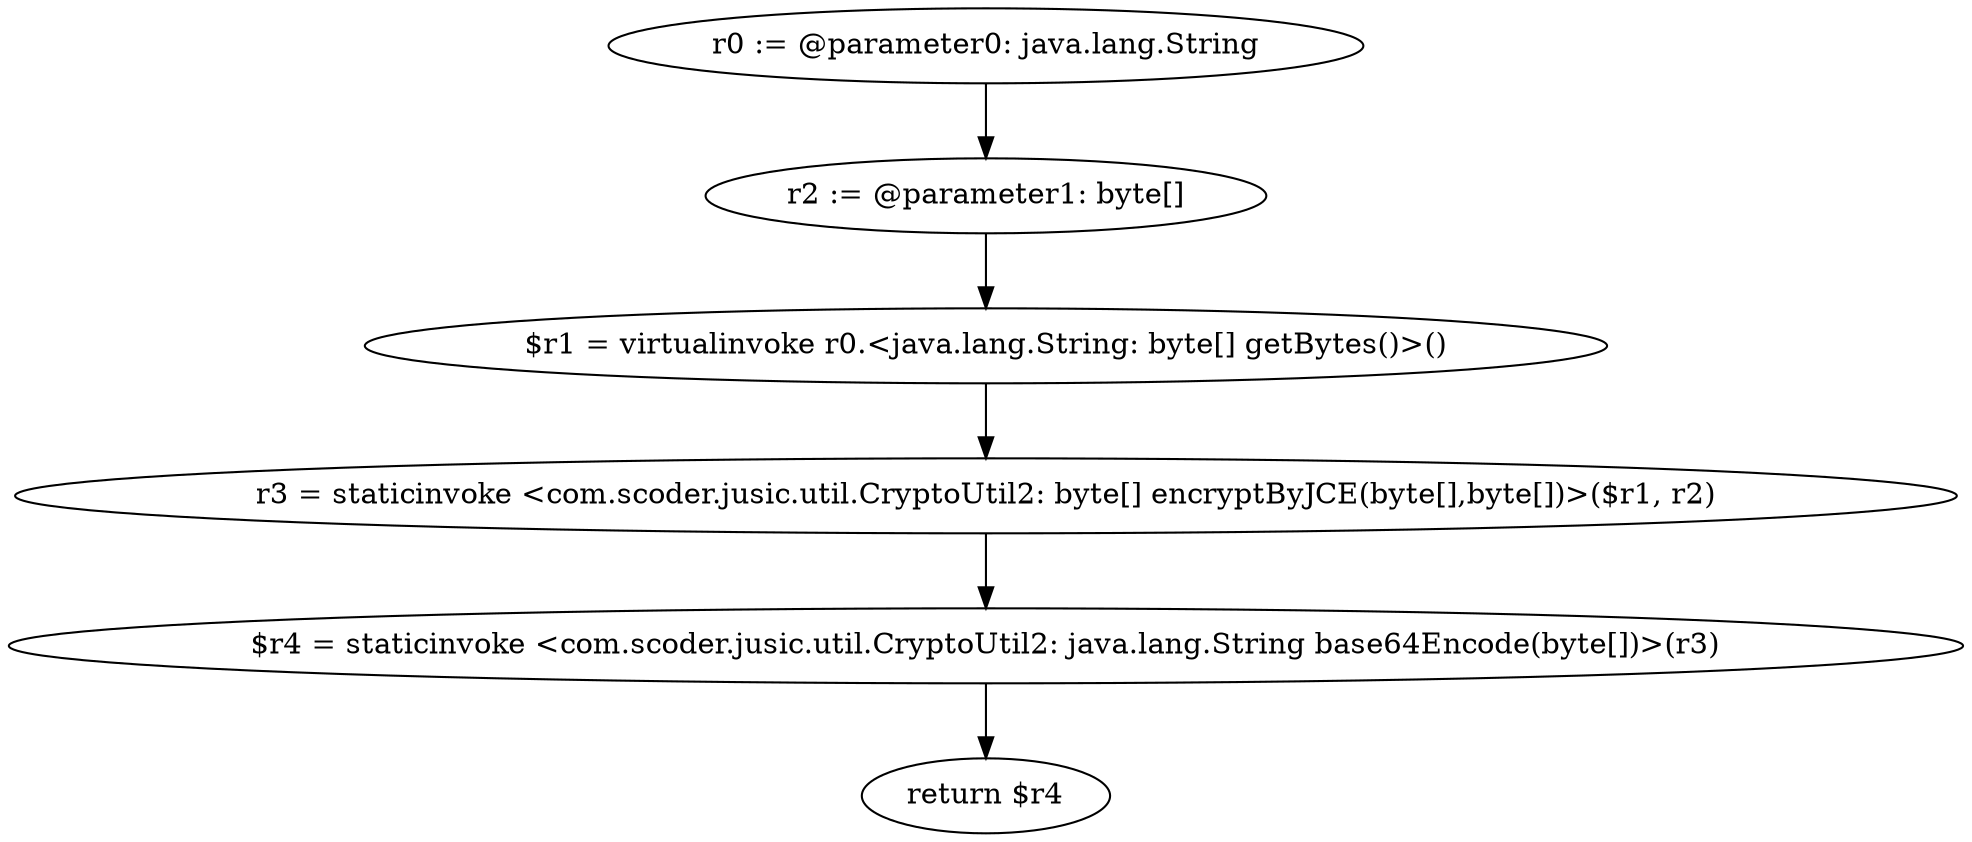 digraph "unitGraph" {
    "r0 := @parameter0: java.lang.String"
    "r2 := @parameter1: byte[]"
    "$r1 = virtualinvoke r0.<java.lang.String: byte[] getBytes()>()"
    "r3 = staticinvoke <com.scoder.jusic.util.CryptoUtil2: byte[] encryptByJCE(byte[],byte[])>($r1, r2)"
    "$r4 = staticinvoke <com.scoder.jusic.util.CryptoUtil2: java.lang.String base64Encode(byte[])>(r3)"
    "return $r4"
    "r0 := @parameter0: java.lang.String"->"r2 := @parameter1: byte[]";
    "r2 := @parameter1: byte[]"->"$r1 = virtualinvoke r0.<java.lang.String: byte[] getBytes()>()";
    "$r1 = virtualinvoke r0.<java.lang.String: byte[] getBytes()>()"->"r3 = staticinvoke <com.scoder.jusic.util.CryptoUtil2: byte[] encryptByJCE(byte[],byte[])>($r1, r2)";
    "r3 = staticinvoke <com.scoder.jusic.util.CryptoUtil2: byte[] encryptByJCE(byte[],byte[])>($r1, r2)"->"$r4 = staticinvoke <com.scoder.jusic.util.CryptoUtil2: java.lang.String base64Encode(byte[])>(r3)";
    "$r4 = staticinvoke <com.scoder.jusic.util.CryptoUtil2: java.lang.String base64Encode(byte[])>(r3)"->"return $r4";
}
